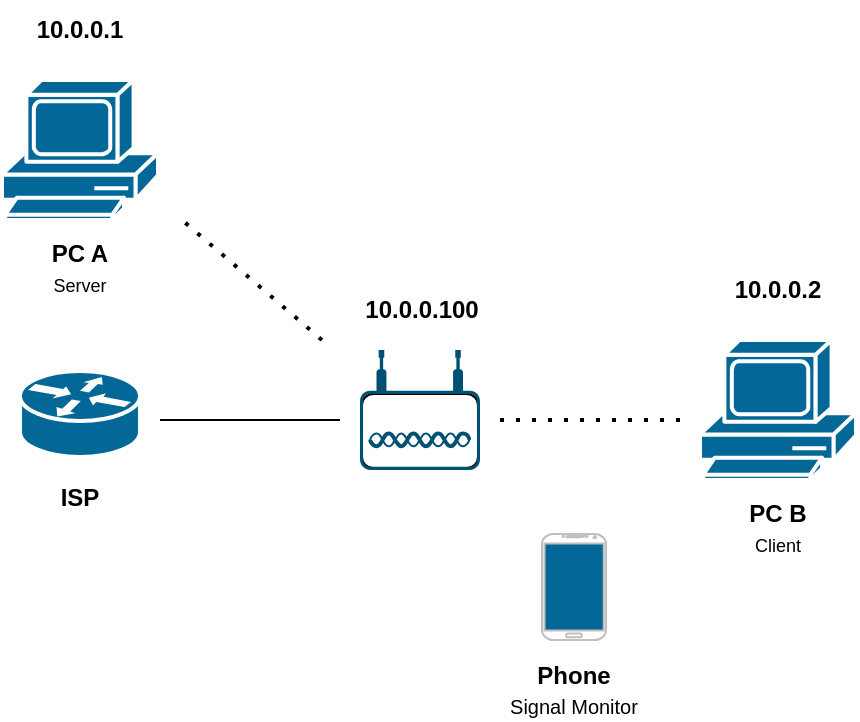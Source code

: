<mxfile version="20.7.4" type="device"><diagram id="g-nu4LvT0xOnr3TTMTfO" name="Page-1"><mxGraphModel dx="1434" dy="764" grid="1" gridSize="10" guides="1" tooltips="1" connect="1" arrows="1" fold="1" page="1" pageScale="1" pageWidth="1169" pageHeight="827" math="0" shadow="0"><root><mxCell id="0"/><mxCell id="1" parent="0"/><mxCell id="1SxUBkljpDedRYB7Fcxy-7" value="" style="rounded=1;whiteSpace=wrap;html=1;fillColor=#FFFFFF;" parent="1" vertex="1"><mxGeometry x="410" y="297" width="58" height="37" as="geometry"/></mxCell><mxCell id="1SxUBkljpDedRYB7Fcxy-1" value="" style="shape=mxgraph.cisco.computers_and_peripherals.pc;html=1;pointerEvents=1;dashed=0;fillColor=#036897;strokeColor=#ffffff;strokeWidth=2;verticalLabelPosition=bottom;verticalAlign=top;align=center;outlineConnect=0;" parent="1" vertex="1"><mxGeometry x="579" y="270" width="78" height="70" as="geometry"/></mxCell><mxCell id="1SxUBkljpDedRYB7Fcxy-2" value="" style="points=[[0.03,0.36,0],[0.18,0,0],[0.5,0.34,0],[0.82,0,0],[0.97,0.36,0],[1,0.67,0],[0.975,0.975,0],[0.5,1,0],[0.025,0.975,0],[0,0.67,0]];verticalLabelPosition=bottom;sketch=0;html=1;verticalAlign=top;aspect=fixed;align=center;pointerEvents=1;shape=mxgraph.cisco19.wireless_access_point;fillColor=#005073;strokeColor=none;" parent="1" vertex="1"><mxGeometry x="409" y="275" width="60" height="60" as="geometry"/></mxCell><mxCell id="1SxUBkljpDedRYB7Fcxy-6" value="" style="shape=mxgraph.cisco.routers.router;html=1;pointerEvents=1;dashed=0;fillColor=#036897;strokeColor=#ffffff;strokeWidth=2;verticalLabelPosition=bottom;verticalAlign=top;align=center;outlineConnect=0;" parent="1" vertex="1"><mxGeometry x="239" y="285.5" width="60" height="43" as="geometry"/></mxCell><mxCell id="1SxUBkljpDedRYB7Fcxy-8" value="" style="endArrow=none;html=1;rounded=0;" parent="1" edge="1"><mxGeometry width="50" height="50" relative="1" as="geometry"><mxPoint x="309" y="310" as="sourcePoint"/><mxPoint x="399" y="310" as="targetPoint"/></mxGeometry></mxCell><mxCell id="1SxUBkljpDedRYB7Fcxy-9" value="" style="endArrow=none;dashed=1;html=1;dashPattern=1 3;strokeWidth=2;rounded=0;" parent="1" edge="1"><mxGeometry width="50" height="50" relative="1" as="geometry"><mxPoint x="479" y="310" as="sourcePoint"/><mxPoint x="569" y="310" as="targetPoint"/></mxGeometry></mxCell><mxCell id="1SxUBkljpDedRYB7Fcxy-16" value="" style="group" parent="1" vertex="1" connectable="0"><mxGeometry x="500" y="367" width="32" height="53" as="geometry"/></mxCell><mxCell id="1SxUBkljpDedRYB7Fcxy-12" value="" style="rounded=1;whiteSpace=wrap;html=1;fillColor=#036897;" parent="1SxUBkljpDedRYB7Fcxy-16" vertex="1"><mxGeometry y="2" width="31.5" height="49" as="geometry"/></mxCell><mxCell id="1SxUBkljpDedRYB7Fcxy-13" value="" style="verticalLabelPosition=bottom;verticalAlign=top;html=1;shadow=0;dashed=0;strokeWidth=1;shape=mxgraph.android.phone2;strokeColor=#c0c0c0;fillColor=#FFFFFF;" parent="1SxUBkljpDedRYB7Fcxy-16" vertex="1"><mxGeometry width="32" height="53" as="geometry"/></mxCell><mxCell id="1SxUBkljpDedRYB7Fcxy-17" value="&lt;b&gt;ISP&lt;br&gt;&lt;/b&gt;" style="text;html=1;strokeColor=none;fillColor=none;align=center;verticalAlign=middle;whiteSpace=wrap;rounded=0;" parent="1" vertex="1"><mxGeometry x="239" y="334" width="60" height="30" as="geometry"/></mxCell><mxCell id="1SxUBkljpDedRYB7Fcxy-18" value="&lt;b&gt;PC B&lt;/b&gt;&lt;br&gt;&lt;font style=&quot;font-size: 9px;&quot;&gt;Client&lt;/font&gt;" style="text;html=1;strokeColor=none;fillColor=none;align=center;verticalAlign=middle;whiteSpace=wrap;rounded=0;" parent="1" vertex="1"><mxGeometry x="588" y="349" width="60" height="30" as="geometry"/></mxCell><mxCell id="1SxUBkljpDedRYB7Fcxy-19" value="&lt;b&gt;Phone&lt;/b&gt;&lt;br&gt;&lt;font size=&quot;1&quot;&gt;Signal Monitor&lt;/font&gt;" style="text;html=1;strokeColor=none;fillColor=none;align=center;verticalAlign=middle;whiteSpace=wrap;rounded=0;" parent="1" vertex="1"><mxGeometry x="480" y="430" width="72" height="30" as="geometry"/></mxCell><mxCell id="1SxUBkljpDedRYB7Fcxy-20" value="&lt;b&gt;10.0.0.100&lt;/b&gt;" style="text;html=1;strokeColor=none;fillColor=none;align=center;verticalAlign=middle;whiteSpace=wrap;rounded=0;" parent="1" vertex="1"><mxGeometry x="410" y="240" width="60" height="30" as="geometry"/></mxCell><mxCell id="1SxUBkljpDedRYB7Fcxy-21" value="&lt;b&gt;10.0.0.2&lt;/b&gt;" style="text;html=1;strokeColor=none;fillColor=none;align=center;verticalAlign=middle;whiteSpace=wrap;rounded=0;" parent="1" vertex="1"><mxGeometry x="588" y="230" width="60" height="30" as="geometry"/></mxCell><mxCell id="1SxUBkljpDedRYB7Fcxy-23" value="" style="shape=mxgraph.cisco.computers_and_peripherals.pc;html=1;pointerEvents=1;dashed=0;fillColor=#036897;strokeColor=#ffffff;strokeWidth=2;verticalLabelPosition=bottom;verticalAlign=top;align=center;outlineConnect=0;" parent="1" vertex="1"><mxGeometry x="230" y="140" width="78" height="70" as="geometry"/></mxCell><mxCell id="1SxUBkljpDedRYB7Fcxy-24" value="&lt;b&gt;PC A&lt;br&gt;&lt;/b&gt;&lt;font style=&quot;font-size: 9px;&quot;&gt;Server&lt;/font&gt;" style="text;html=1;strokeColor=none;fillColor=none;align=center;verticalAlign=middle;whiteSpace=wrap;rounded=0;" parent="1" vertex="1"><mxGeometry x="239" y="219" width="60" height="30" as="geometry"/></mxCell><mxCell id="1SxUBkljpDedRYB7Fcxy-25" value="&lt;b&gt;10.0.0.1&lt;/b&gt;" style="text;html=1;strokeColor=none;fillColor=none;align=center;verticalAlign=middle;whiteSpace=wrap;rounded=0;" parent="1" vertex="1"><mxGeometry x="239" y="100" width="60" height="30" as="geometry"/></mxCell><mxCell id="1SxUBkljpDedRYB7Fcxy-26" value="" style="endArrow=none;dashed=1;html=1;dashPattern=1 3;strokeWidth=2;rounded=0;" parent="1" edge="1"><mxGeometry width="50" height="50" relative="1" as="geometry"><mxPoint x="390" y="270" as="sourcePoint"/><mxPoint x="320" y="210" as="targetPoint"/></mxGeometry></mxCell></root></mxGraphModel></diagram></mxfile>